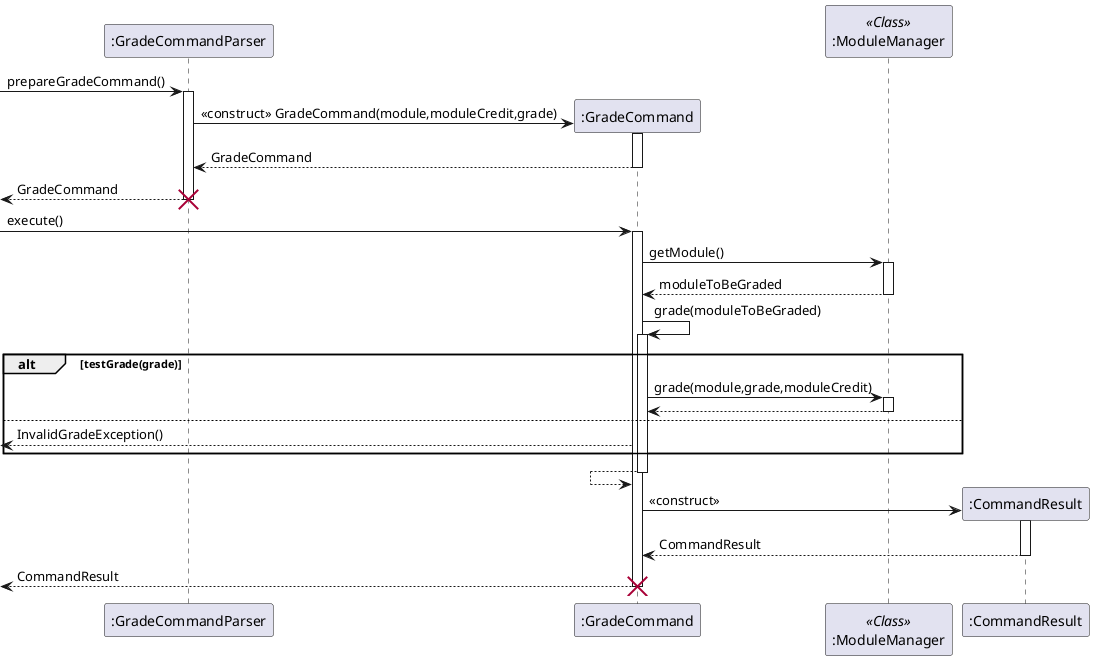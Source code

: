 @startuml

-> ":GradeCommandParser" ++: prepareGradeCommand()
    ":GradeCommandParser" -> ":GradeCommand" ** : <<construct>> GradeCommand(module,moduleCredit,grade)
    activate ":GradeCommand"
    return GradeCommand
<-- ":GradeCommandParser" !! : GradeCommand

-> ":GradeCommand" ++ : execute()
    participant ":ModuleManager" as MM << Class >>
    ":GradeCommand" -> MM ++ : getModule()
    ":GradeCommand" <-- MM -- :moduleToBeGraded

    ":GradeCommand" -> ":GradeCommand" ++ : grade(moduleToBeGraded)
        alt testGrade(grade)
            ":GradeCommand" -> MM ++ : grade(module,grade,moduleCredit)
            ":GradeCommand" <-- MM --
        else
            <-- ":GradeCommand" : InvalidGradeException()
        end
    ":GradeCommand" <-- ":GradeCommand" --

    ":GradeCommand" -> ":CommandResult" ** : <<construct>>
    activate ":CommandResult"
    ":GradeCommand" <-- ":CommandResult" --: CommandResult
<-- ":GradeCommand" !! : CommandResult

@enduml